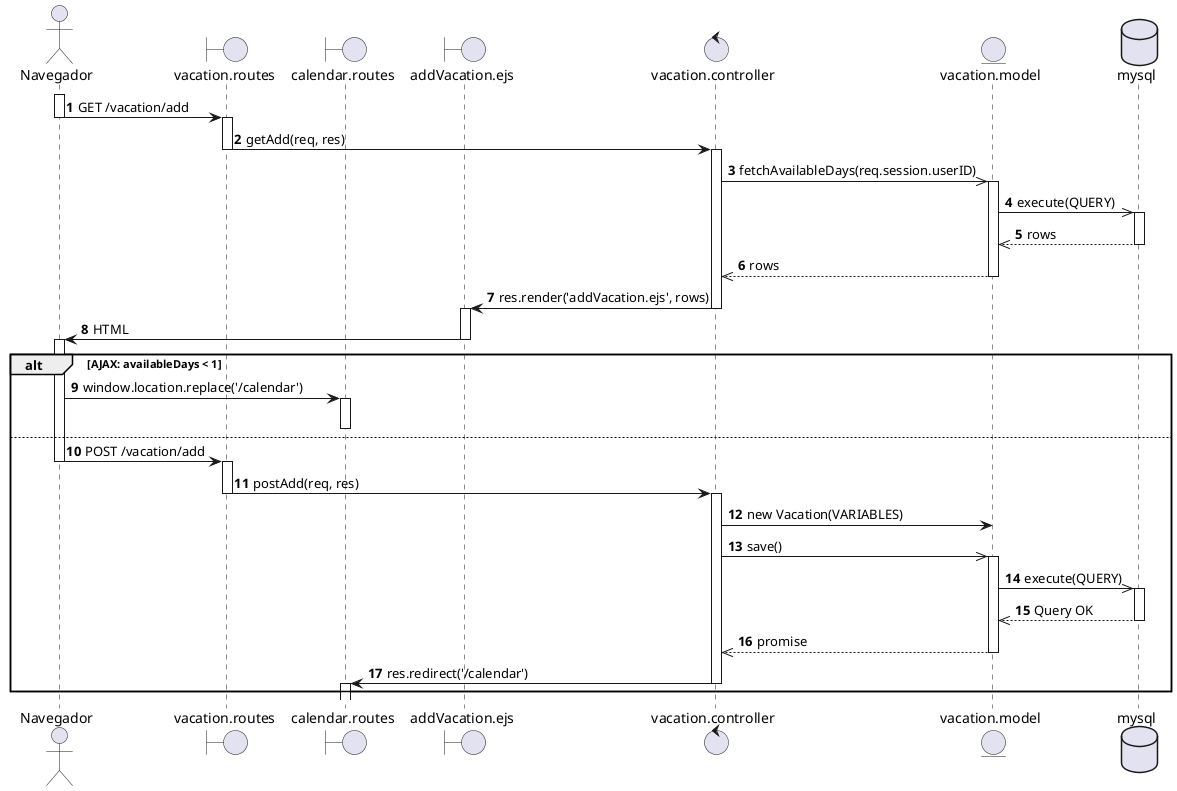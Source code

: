 @startuml
actor Navegador
boundary vacation.routes
boundary calendar.routes
boundary addVacation.ejs
control vacation.controller
entity vacation.model
database mysql

autonumber

activate Navegador
Navegador -> vacation.routes : GET /vacation/add
deactivate Navegador

activate vacation.routes
vacation.routes -> vacation.controller : getAdd(req, res)
deactivate vacation.routes

activate vacation.controller

vacation.controller ->> vacation.model : fetchAvailableDays(req.session.userID)
activate vacation.model
    vacation.model ->> mysql : execute(QUERY)
    activate mysql
        mysql -->> vacation.model : rows
    deactivate mysql
    vacation.model -->> vacation.controller : rows
deactivate vacation.model

vacation.controller -> addVacation.ejs : res.render('addVacation.ejs', rows)
deactivate vacation.controller

activate addVacation.ejs
addVacation.ejs -> Navegador : HTML
deactivate addVacation.ejs

activate Navegador

alt AJAX: availableDays < 1

Navegador -> calendar.routes : window.location.replace('/calendar')

activate calendar.routes
deactivate calendar.routes

else

Navegador -> vacation.routes: POST /vacation/add
deactivate Navegador

activate vacation.routes
vacation.routes -> vacation.controller : postAdd(req, res)
deactivate vacation.routes

activate vacation.controller

vacation.controller -> vacation.model : new Vacation(VARIABLES)

vacation.controller ->> vacation.model : save()
activate vacation.model
    vacation.model ->> mysql : execute(QUERY)
    activate mysql
        mysql -->> vacation.model : Query OK
    deactivate mysql
    vacation.model -->> vacation.controller : promise
deactivate vacation.model

vacation.controller -> calendar.routes : res.redirect('/calendar')
deactivate vacation.controller

activate calendar.routes
deactivate calendar.routes

end